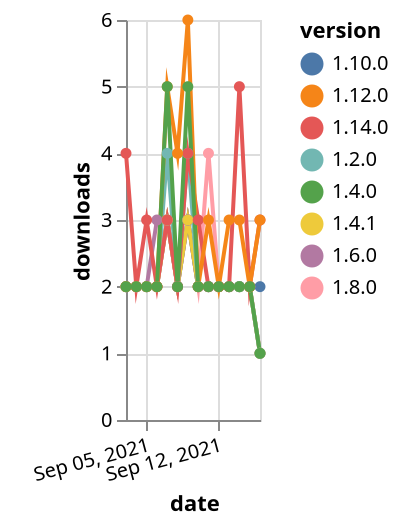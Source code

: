 {"$schema": "https://vega.github.io/schema/vega-lite/v5.json", "description": "A simple bar chart with embedded data.", "data": {"values": [{"date": "2021-09-03", "total": 1784, "delta": 2, "version": "1.6.0"}, {"date": "2021-09-04", "total": 1786, "delta": 2, "version": "1.6.0"}, {"date": "2021-09-05", "total": 1788, "delta": 2, "version": "1.6.0"}, {"date": "2021-09-06", "total": 1791, "delta": 3, "version": "1.6.0"}, {"date": "2021-09-07", "total": 1794, "delta": 3, "version": "1.6.0"}, {"date": "2021-09-08", "total": 1796, "delta": 2, "version": "1.6.0"}, {"date": "2021-09-09", "total": 1799, "delta": 3, "version": "1.6.0"}, {"date": "2021-09-10", "total": 1801, "delta": 2, "version": "1.6.0"}, {"date": "2021-09-11", "total": 1803, "delta": 2, "version": "1.6.0"}, {"date": "2021-09-12", "total": 1805, "delta": 2, "version": "1.6.0"}, {"date": "2021-09-13", "total": 1807, "delta": 2, "version": "1.6.0"}, {"date": "2021-09-14", "total": 1809, "delta": 2, "version": "1.6.0"}, {"date": "2021-09-15", "total": 1811, "delta": 2, "version": "1.6.0"}, {"date": "2021-09-16", "total": 1812, "delta": 1, "version": "1.6.0"}, {"date": "2021-09-03", "total": 1604, "delta": 2, "version": "1.8.0"}, {"date": "2021-09-04", "total": 1606, "delta": 2, "version": "1.8.0"}, {"date": "2021-09-05", "total": 1608, "delta": 2, "version": "1.8.0"}, {"date": "2021-09-06", "total": 1610, "delta": 2, "version": "1.8.0"}, {"date": "2021-09-07", "total": 1613, "delta": 3, "version": "1.8.0"}, {"date": "2021-09-08", "total": 1615, "delta": 2, "version": "1.8.0"}, {"date": "2021-09-09", "total": 1618, "delta": 3, "version": "1.8.0"}, {"date": "2021-09-10", "total": 1620, "delta": 2, "version": "1.8.0"}, {"date": "2021-09-11", "total": 1624, "delta": 4, "version": "1.8.0"}, {"date": "2021-09-12", "total": 1626, "delta": 2, "version": "1.8.0"}, {"date": "2021-09-13", "total": 1628, "delta": 2, "version": "1.8.0"}, {"date": "2021-09-14", "total": 1630, "delta": 2, "version": "1.8.0"}, {"date": "2021-09-15", "total": 1632, "delta": 2, "version": "1.8.0"}, {"date": "2021-09-16", "total": 1633, "delta": 1, "version": "1.8.0"}, {"date": "2021-09-03", "total": 1113, "delta": 2, "version": "1.10.0"}, {"date": "2021-09-04", "total": 1115, "delta": 2, "version": "1.10.0"}, {"date": "2021-09-05", "total": 1117, "delta": 2, "version": "1.10.0"}, {"date": "2021-09-06", "total": 1119, "delta": 2, "version": "1.10.0"}, {"date": "2021-09-07", "total": 1122, "delta": 3, "version": "1.10.0"}, {"date": "2021-09-08", "total": 1124, "delta": 2, "version": "1.10.0"}, {"date": "2021-09-09", "total": 1127, "delta": 3, "version": "1.10.0"}, {"date": "2021-09-10", "total": 1129, "delta": 2, "version": "1.10.0"}, {"date": "2021-09-11", "total": 1131, "delta": 2, "version": "1.10.0"}, {"date": "2021-09-12", "total": 1133, "delta": 2, "version": "1.10.0"}, {"date": "2021-09-13", "total": 1135, "delta": 2, "version": "1.10.0"}, {"date": "2021-09-14", "total": 1137, "delta": 2, "version": "1.10.0"}, {"date": "2021-09-15", "total": 1139, "delta": 2, "version": "1.10.0"}, {"date": "2021-09-16", "total": 1141, "delta": 2, "version": "1.10.0"}, {"date": "2021-09-03", "total": 2383, "delta": 2, "version": "1.4.1"}, {"date": "2021-09-04", "total": 2385, "delta": 2, "version": "1.4.1"}, {"date": "2021-09-05", "total": 2387, "delta": 2, "version": "1.4.1"}, {"date": "2021-09-06", "total": 2389, "delta": 2, "version": "1.4.1"}, {"date": "2021-09-07", "total": 2392, "delta": 3, "version": "1.4.1"}, {"date": "2021-09-08", "total": 2394, "delta": 2, "version": "1.4.1"}, {"date": "2021-09-09", "total": 2397, "delta": 3, "version": "1.4.1"}, {"date": "2021-09-10", "total": 2399, "delta": 2, "version": "1.4.1"}, {"date": "2021-09-11", "total": 2401, "delta": 2, "version": "1.4.1"}, {"date": "2021-09-12", "total": 2403, "delta": 2, "version": "1.4.1"}, {"date": "2021-09-13", "total": 2405, "delta": 2, "version": "1.4.1"}, {"date": "2021-09-14", "total": 2407, "delta": 2, "version": "1.4.1"}, {"date": "2021-09-15", "total": 2409, "delta": 2, "version": "1.4.1"}, {"date": "2021-09-16", "total": 2410, "delta": 1, "version": "1.4.1"}, {"date": "2021-09-03", "total": 2602, "delta": 2, "version": "1.2.0"}, {"date": "2021-09-04", "total": 2604, "delta": 2, "version": "1.2.0"}, {"date": "2021-09-05", "total": 2606, "delta": 2, "version": "1.2.0"}, {"date": "2021-09-06", "total": 2608, "delta": 2, "version": "1.2.0"}, {"date": "2021-09-07", "total": 2612, "delta": 4, "version": "1.2.0"}, {"date": "2021-09-08", "total": 2614, "delta": 2, "version": "1.2.0"}, {"date": "2021-09-09", "total": 2618, "delta": 4, "version": "1.2.0"}, {"date": "2021-09-10", "total": 2620, "delta": 2, "version": "1.2.0"}, {"date": "2021-09-11", "total": 2622, "delta": 2, "version": "1.2.0"}, {"date": "2021-09-12", "total": 2624, "delta": 2, "version": "1.2.0"}, {"date": "2021-09-13", "total": 2626, "delta": 2, "version": "1.2.0"}, {"date": "2021-09-14", "total": 2628, "delta": 2, "version": "1.2.0"}, {"date": "2021-09-15", "total": 2630, "delta": 2, "version": "1.2.0"}, {"date": "2021-09-16", "total": 2631, "delta": 1, "version": "1.2.0"}, {"date": "2021-09-03", "total": 262, "delta": 4, "version": "1.14.0"}, {"date": "2021-09-04", "total": 264, "delta": 2, "version": "1.14.0"}, {"date": "2021-09-05", "total": 267, "delta": 3, "version": "1.14.0"}, {"date": "2021-09-06", "total": 269, "delta": 2, "version": "1.14.0"}, {"date": "2021-09-07", "total": 272, "delta": 3, "version": "1.14.0"}, {"date": "2021-09-08", "total": 274, "delta": 2, "version": "1.14.0"}, {"date": "2021-09-09", "total": 278, "delta": 4, "version": "1.14.0"}, {"date": "2021-09-10", "total": 281, "delta": 3, "version": "1.14.0"}, {"date": "2021-09-11", "total": 283, "delta": 2, "version": "1.14.0"}, {"date": "2021-09-12", "total": 285, "delta": 2, "version": "1.14.0"}, {"date": "2021-09-13", "total": 287, "delta": 2, "version": "1.14.0"}, {"date": "2021-09-14", "total": 292, "delta": 5, "version": "1.14.0"}, {"date": "2021-09-15", "total": 294, "delta": 2, "version": "1.14.0"}, {"date": "2021-09-16", "total": 297, "delta": 3, "version": "1.14.0"}, {"date": "2021-09-03", "total": 1199, "delta": 2, "version": "1.12.0"}, {"date": "2021-09-04", "total": 1201, "delta": 2, "version": "1.12.0"}, {"date": "2021-09-05", "total": 1203, "delta": 2, "version": "1.12.0"}, {"date": "2021-09-06", "total": 1205, "delta": 2, "version": "1.12.0"}, {"date": "2021-09-07", "total": 1210, "delta": 5, "version": "1.12.0"}, {"date": "2021-09-08", "total": 1214, "delta": 4, "version": "1.12.0"}, {"date": "2021-09-09", "total": 1220, "delta": 6, "version": "1.12.0"}, {"date": "2021-09-10", "total": 1222, "delta": 2, "version": "1.12.0"}, {"date": "2021-09-11", "total": 1225, "delta": 3, "version": "1.12.0"}, {"date": "2021-09-12", "total": 1227, "delta": 2, "version": "1.12.0"}, {"date": "2021-09-13", "total": 1230, "delta": 3, "version": "1.12.0"}, {"date": "2021-09-14", "total": 1233, "delta": 3, "version": "1.12.0"}, {"date": "2021-09-15", "total": 1235, "delta": 2, "version": "1.12.0"}, {"date": "2021-09-16", "total": 1238, "delta": 3, "version": "1.12.0"}, {"date": "2021-09-03", "total": 2758, "delta": 2, "version": "1.4.0"}, {"date": "2021-09-04", "total": 2760, "delta": 2, "version": "1.4.0"}, {"date": "2021-09-05", "total": 2762, "delta": 2, "version": "1.4.0"}, {"date": "2021-09-06", "total": 2764, "delta": 2, "version": "1.4.0"}, {"date": "2021-09-07", "total": 2769, "delta": 5, "version": "1.4.0"}, {"date": "2021-09-08", "total": 2771, "delta": 2, "version": "1.4.0"}, {"date": "2021-09-09", "total": 2776, "delta": 5, "version": "1.4.0"}, {"date": "2021-09-10", "total": 2778, "delta": 2, "version": "1.4.0"}, {"date": "2021-09-11", "total": 2780, "delta": 2, "version": "1.4.0"}, {"date": "2021-09-12", "total": 2782, "delta": 2, "version": "1.4.0"}, {"date": "2021-09-13", "total": 2784, "delta": 2, "version": "1.4.0"}, {"date": "2021-09-14", "total": 2786, "delta": 2, "version": "1.4.0"}, {"date": "2021-09-15", "total": 2788, "delta": 2, "version": "1.4.0"}, {"date": "2021-09-16", "total": 2789, "delta": 1, "version": "1.4.0"}]}, "width": "container", "mark": {"type": "line", "point": {"filled": true}}, "encoding": {"x": {"field": "date", "type": "temporal", "timeUnit": "yearmonthdate", "title": "date", "axis": {"labelAngle": -15}}, "y": {"field": "delta", "type": "quantitative", "title": "downloads"}, "color": {"field": "version", "type": "nominal"}, "tooltip": {"field": "delta"}}}